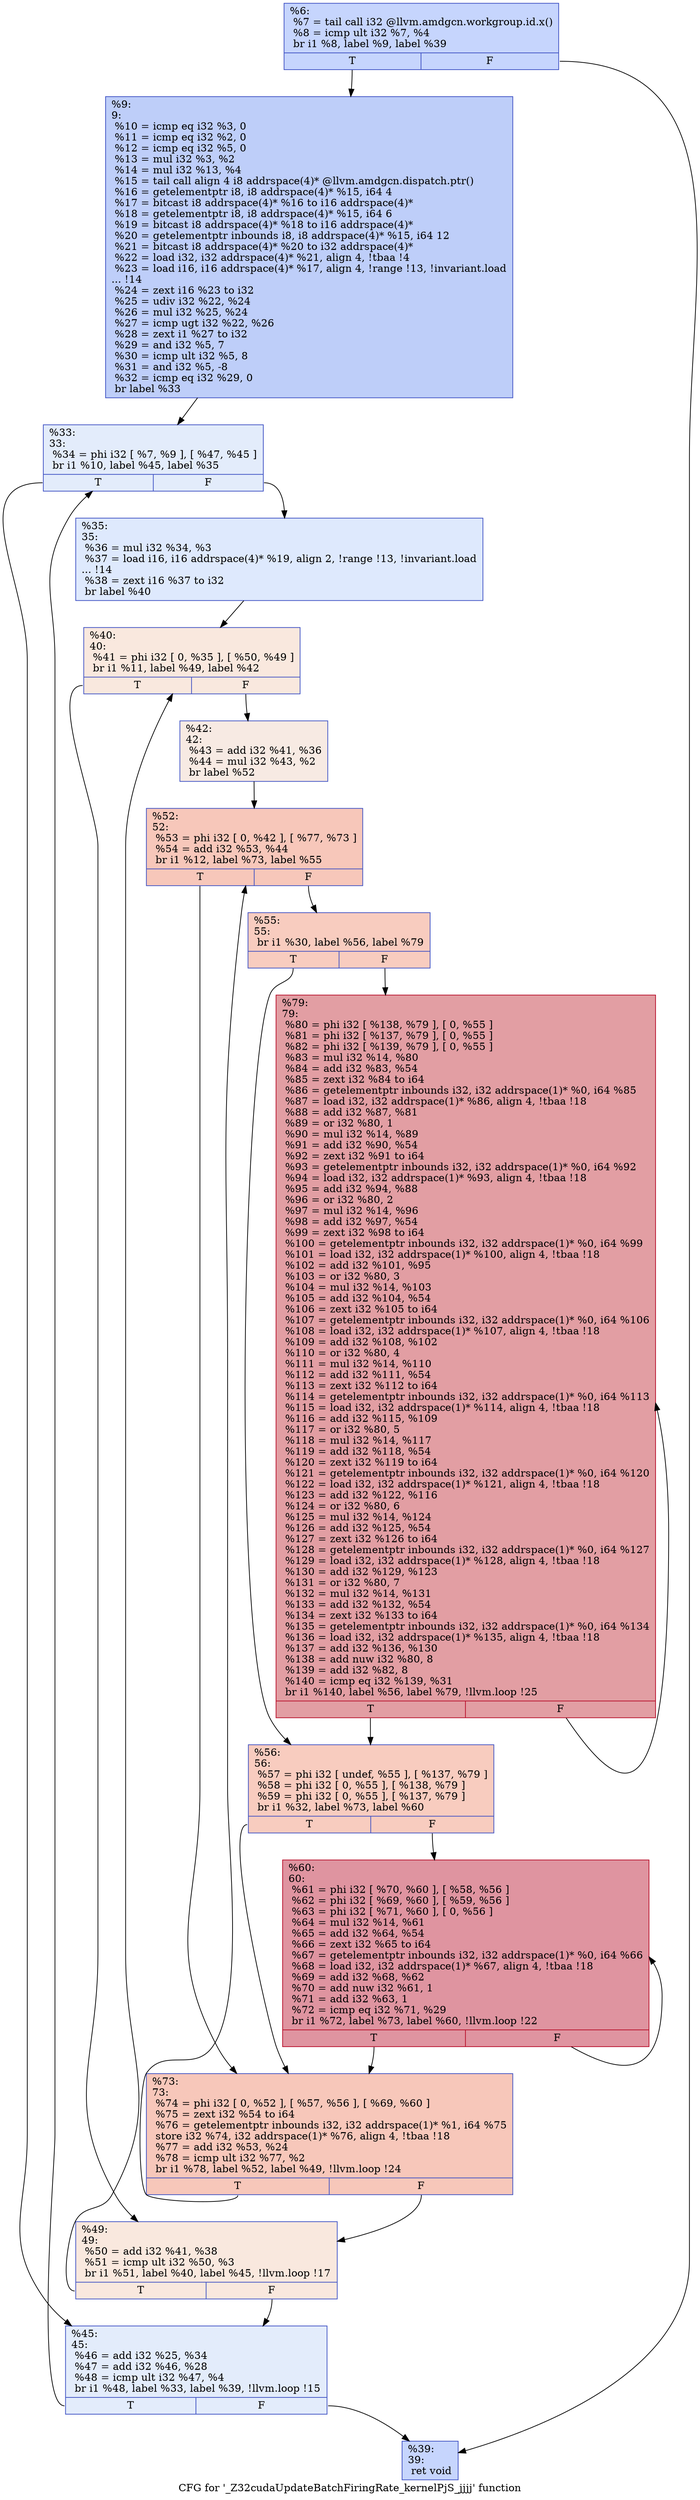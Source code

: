 digraph "CFG for '_Z32cudaUpdateBatchFiringRate_kernelPjS_jjjj' function" {
	label="CFG for '_Z32cudaUpdateBatchFiringRate_kernelPjS_jjjj' function";

	Node0x5e6f6a0 [shape=record,color="#3d50c3ff", style=filled, fillcolor="#7ea1fa70",label="{%6:\l  %7 = tail call i32 @llvm.amdgcn.workgroup.id.x()\l  %8 = icmp ult i32 %7, %4\l  br i1 %8, label %9, label %39\l|{<s0>T|<s1>F}}"];
	Node0x5e6f6a0:s0 -> Node0x5e6e910;
	Node0x5e6f6a0:s1 -> Node0x5e6f9f0;
	Node0x5e6e910 [shape=record,color="#3d50c3ff", style=filled, fillcolor="#6c8ff170",label="{%9:\l9:                                                \l  %10 = icmp eq i32 %3, 0\l  %11 = icmp eq i32 %2, 0\l  %12 = icmp eq i32 %5, 0\l  %13 = mul i32 %3, %2\l  %14 = mul i32 %13, %4\l  %15 = tail call align 4 i8 addrspace(4)* @llvm.amdgcn.dispatch.ptr()\l  %16 = getelementptr i8, i8 addrspace(4)* %15, i64 4\l  %17 = bitcast i8 addrspace(4)* %16 to i16 addrspace(4)*\l  %18 = getelementptr i8, i8 addrspace(4)* %15, i64 6\l  %19 = bitcast i8 addrspace(4)* %18 to i16 addrspace(4)*\l  %20 = getelementptr inbounds i8, i8 addrspace(4)* %15, i64 12\l  %21 = bitcast i8 addrspace(4)* %20 to i32 addrspace(4)*\l  %22 = load i32, i32 addrspace(4)* %21, align 4, !tbaa !4\l  %23 = load i16, i16 addrspace(4)* %17, align 4, !range !13, !invariant.load\l... !14\l  %24 = zext i16 %23 to i32\l  %25 = udiv i32 %22, %24\l  %26 = mul i32 %25, %24\l  %27 = icmp ugt i32 %22, %26\l  %28 = zext i1 %27 to i32\l  %29 = and i32 %5, 7\l  %30 = icmp ult i32 %5, 8\l  %31 = and i32 %5, -8\l  %32 = icmp eq i32 %29, 0\l  br label %33\l}"];
	Node0x5e6e910 -> Node0x5e70730;
	Node0x5e70730 [shape=record,color="#3d50c3ff", style=filled, fillcolor="#bfd3f670",label="{%33:\l33:                                               \l  %34 = phi i32 [ %7, %9 ], [ %47, %45 ]\l  br i1 %10, label %45, label %35\l|{<s0>T|<s1>F}}"];
	Node0x5e70730:s0 -> Node0x5e72190;
	Node0x5e70730:s1 -> Node0x5e722d0;
	Node0x5e722d0 [shape=record,color="#3d50c3ff", style=filled, fillcolor="#b5cdfa70",label="{%35:\l35:                                               \l  %36 = mul i32 %34, %3\l  %37 = load i16, i16 addrspace(4)* %19, align 2, !range !13, !invariant.load\l... !14\l  %38 = zext i16 %37 to i32\l  br label %40\l}"];
	Node0x5e722d0 -> Node0x5e731a0;
	Node0x5e6f9f0 [shape=record,color="#3d50c3ff", style=filled, fillcolor="#7ea1fa70",label="{%39:\l39:                                               \l  ret void\l}"];
	Node0x5e731a0 [shape=record,color="#3d50c3ff", style=filled, fillcolor="#f2cab570",label="{%40:\l40:                                               \l  %41 = phi i32 [ 0, %35 ], [ %50, %49 ]\l  br i1 %11, label %49, label %42\l|{<s0>T|<s1>F}}"];
	Node0x5e731a0:s0 -> Node0x5e73320;
	Node0x5e731a0:s1 -> Node0x5e73420;
	Node0x5e73420 [shape=record,color="#3d50c3ff", style=filled, fillcolor="#eed0c070",label="{%42:\l42:                                               \l  %43 = add i32 %41, %36\l  %44 = mul i32 %43, %2\l  br label %52\l}"];
	Node0x5e73420 -> Node0x5e73680;
	Node0x5e72190 [shape=record,color="#3d50c3ff", style=filled, fillcolor="#bfd3f670",label="{%45:\l45:                                               \l  %46 = add i32 %25, %34\l  %47 = add i32 %46, %28\l  %48 = icmp ult i32 %47, %4\l  br i1 %48, label %33, label %39, !llvm.loop !15\l|{<s0>T|<s1>F}}"];
	Node0x5e72190:s0 -> Node0x5e70730;
	Node0x5e72190:s1 -> Node0x5e6f9f0;
	Node0x5e73320 [shape=record,color="#3d50c3ff", style=filled, fillcolor="#f2cab570",label="{%49:\l49:                                               \l  %50 = add i32 %41, %38\l  %51 = icmp ult i32 %50, %3\l  br i1 %51, label %40, label %45, !llvm.loop !17\l|{<s0>T|<s1>F}}"];
	Node0x5e73320:s0 -> Node0x5e731a0;
	Node0x5e73320:s1 -> Node0x5e72190;
	Node0x5e73680 [shape=record,color="#3d50c3ff", style=filled, fillcolor="#ec7f6370",label="{%52:\l52:                                               \l  %53 = phi i32 [ 0, %42 ], [ %77, %73 ]\l  %54 = add i32 %53, %44\l  br i1 %12, label %73, label %55\l|{<s0>T|<s1>F}}"];
	Node0x5e73680:s0 -> Node0x5e73cf0;
	Node0x5e73680:s1 -> Node0x5e73ec0;
	Node0x5e73ec0 [shape=record,color="#3d50c3ff", style=filled, fillcolor="#f08b6e70",label="{%55:\l55:                                               \l  br i1 %30, label %56, label %79\l|{<s0>T|<s1>F}}"];
	Node0x5e73ec0:s0 -> Node0x5e74000;
	Node0x5e73ec0:s1 -> Node0x5e74050;
	Node0x5e74000 [shape=record,color="#3d50c3ff", style=filled, fillcolor="#f08b6e70",label="{%56:\l56:                                               \l  %57 = phi i32 [ undef, %55 ], [ %137, %79 ]\l  %58 = phi i32 [ 0, %55 ], [ %138, %79 ]\l  %59 = phi i32 [ 0, %55 ], [ %137, %79 ]\l  br i1 %32, label %73, label %60\l|{<s0>T|<s1>F}}"];
	Node0x5e74000:s0 -> Node0x5e73cf0;
	Node0x5e74000:s1 -> Node0x5e74820;
	Node0x5e74820 [shape=record,color="#b70d28ff", style=filled, fillcolor="#b70d2870",label="{%60:\l60:                                               \l  %61 = phi i32 [ %70, %60 ], [ %58, %56 ]\l  %62 = phi i32 [ %69, %60 ], [ %59, %56 ]\l  %63 = phi i32 [ %71, %60 ], [ 0, %56 ]\l  %64 = mul i32 %14, %61\l  %65 = add i32 %64, %54\l  %66 = zext i32 %65 to i64\l  %67 = getelementptr inbounds i32, i32 addrspace(1)* %0, i64 %66\l  %68 = load i32, i32 addrspace(1)* %67, align 4, !tbaa !18\l  %69 = add i32 %68, %62\l  %70 = add nuw i32 %61, 1\l  %71 = add i32 %63, 1\l  %72 = icmp eq i32 %71, %29\l  br i1 %72, label %73, label %60, !llvm.loop !22\l|{<s0>T|<s1>F}}"];
	Node0x5e74820:s0 -> Node0x5e73cf0;
	Node0x5e74820:s1 -> Node0x5e74820;
	Node0x5e73cf0 [shape=record,color="#3d50c3ff", style=filled, fillcolor="#ec7f6370",label="{%73:\l73:                                               \l  %74 = phi i32 [ 0, %52 ], [ %57, %56 ], [ %69, %60 ]\l  %75 = zext i32 %54 to i64\l  %76 = getelementptr inbounds i32, i32 addrspace(1)* %1, i64 %75\l  store i32 %74, i32 addrspace(1)* %76, align 4, !tbaa !18\l  %77 = add i32 %53, %24\l  %78 = icmp ult i32 %77, %2\l  br i1 %78, label %52, label %49, !llvm.loop !24\l|{<s0>T|<s1>F}}"];
	Node0x5e73cf0:s0 -> Node0x5e73680;
	Node0x5e73cf0:s1 -> Node0x5e73320;
	Node0x5e74050 [shape=record,color="#b70d28ff", style=filled, fillcolor="#be242e70",label="{%79:\l79:                                               \l  %80 = phi i32 [ %138, %79 ], [ 0, %55 ]\l  %81 = phi i32 [ %137, %79 ], [ 0, %55 ]\l  %82 = phi i32 [ %139, %79 ], [ 0, %55 ]\l  %83 = mul i32 %14, %80\l  %84 = add i32 %83, %54\l  %85 = zext i32 %84 to i64\l  %86 = getelementptr inbounds i32, i32 addrspace(1)* %0, i64 %85\l  %87 = load i32, i32 addrspace(1)* %86, align 4, !tbaa !18\l  %88 = add i32 %87, %81\l  %89 = or i32 %80, 1\l  %90 = mul i32 %14, %89\l  %91 = add i32 %90, %54\l  %92 = zext i32 %91 to i64\l  %93 = getelementptr inbounds i32, i32 addrspace(1)* %0, i64 %92\l  %94 = load i32, i32 addrspace(1)* %93, align 4, !tbaa !18\l  %95 = add i32 %94, %88\l  %96 = or i32 %80, 2\l  %97 = mul i32 %14, %96\l  %98 = add i32 %97, %54\l  %99 = zext i32 %98 to i64\l  %100 = getelementptr inbounds i32, i32 addrspace(1)* %0, i64 %99\l  %101 = load i32, i32 addrspace(1)* %100, align 4, !tbaa !18\l  %102 = add i32 %101, %95\l  %103 = or i32 %80, 3\l  %104 = mul i32 %14, %103\l  %105 = add i32 %104, %54\l  %106 = zext i32 %105 to i64\l  %107 = getelementptr inbounds i32, i32 addrspace(1)* %0, i64 %106\l  %108 = load i32, i32 addrspace(1)* %107, align 4, !tbaa !18\l  %109 = add i32 %108, %102\l  %110 = or i32 %80, 4\l  %111 = mul i32 %14, %110\l  %112 = add i32 %111, %54\l  %113 = zext i32 %112 to i64\l  %114 = getelementptr inbounds i32, i32 addrspace(1)* %0, i64 %113\l  %115 = load i32, i32 addrspace(1)* %114, align 4, !tbaa !18\l  %116 = add i32 %115, %109\l  %117 = or i32 %80, 5\l  %118 = mul i32 %14, %117\l  %119 = add i32 %118, %54\l  %120 = zext i32 %119 to i64\l  %121 = getelementptr inbounds i32, i32 addrspace(1)* %0, i64 %120\l  %122 = load i32, i32 addrspace(1)* %121, align 4, !tbaa !18\l  %123 = add i32 %122, %116\l  %124 = or i32 %80, 6\l  %125 = mul i32 %14, %124\l  %126 = add i32 %125, %54\l  %127 = zext i32 %126 to i64\l  %128 = getelementptr inbounds i32, i32 addrspace(1)* %0, i64 %127\l  %129 = load i32, i32 addrspace(1)* %128, align 4, !tbaa !18\l  %130 = add i32 %129, %123\l  %131 = or i32 %80, 7\l  %132 = mul i32 %14, %131\l  %133 = add i32 %132, %54\l  %134 = zext i32 %133 to i64\l  %135 = getelementptr inbounds i32, i32 addrspace(1)* %0, i64 %134\l  %136 = load i32, i32 addrspace(1)* %135, align 4, !tbaa !18\l  %137 = add i32 %136, %130\l  %138 = add nuw i32 %80, 8\l  %139 = add i32 %82, 8\l  %140 = icmp eq i32 %139, %31\l  br i1 %140, label %56, label %79, !llvm.loop !25\l|{<s0>T|<s1>F}}"];
	Node0x5e74050:s0 -> Node0x5e74000;
	Node0x5e74050:s1 -> Node0x5e74050;
}
